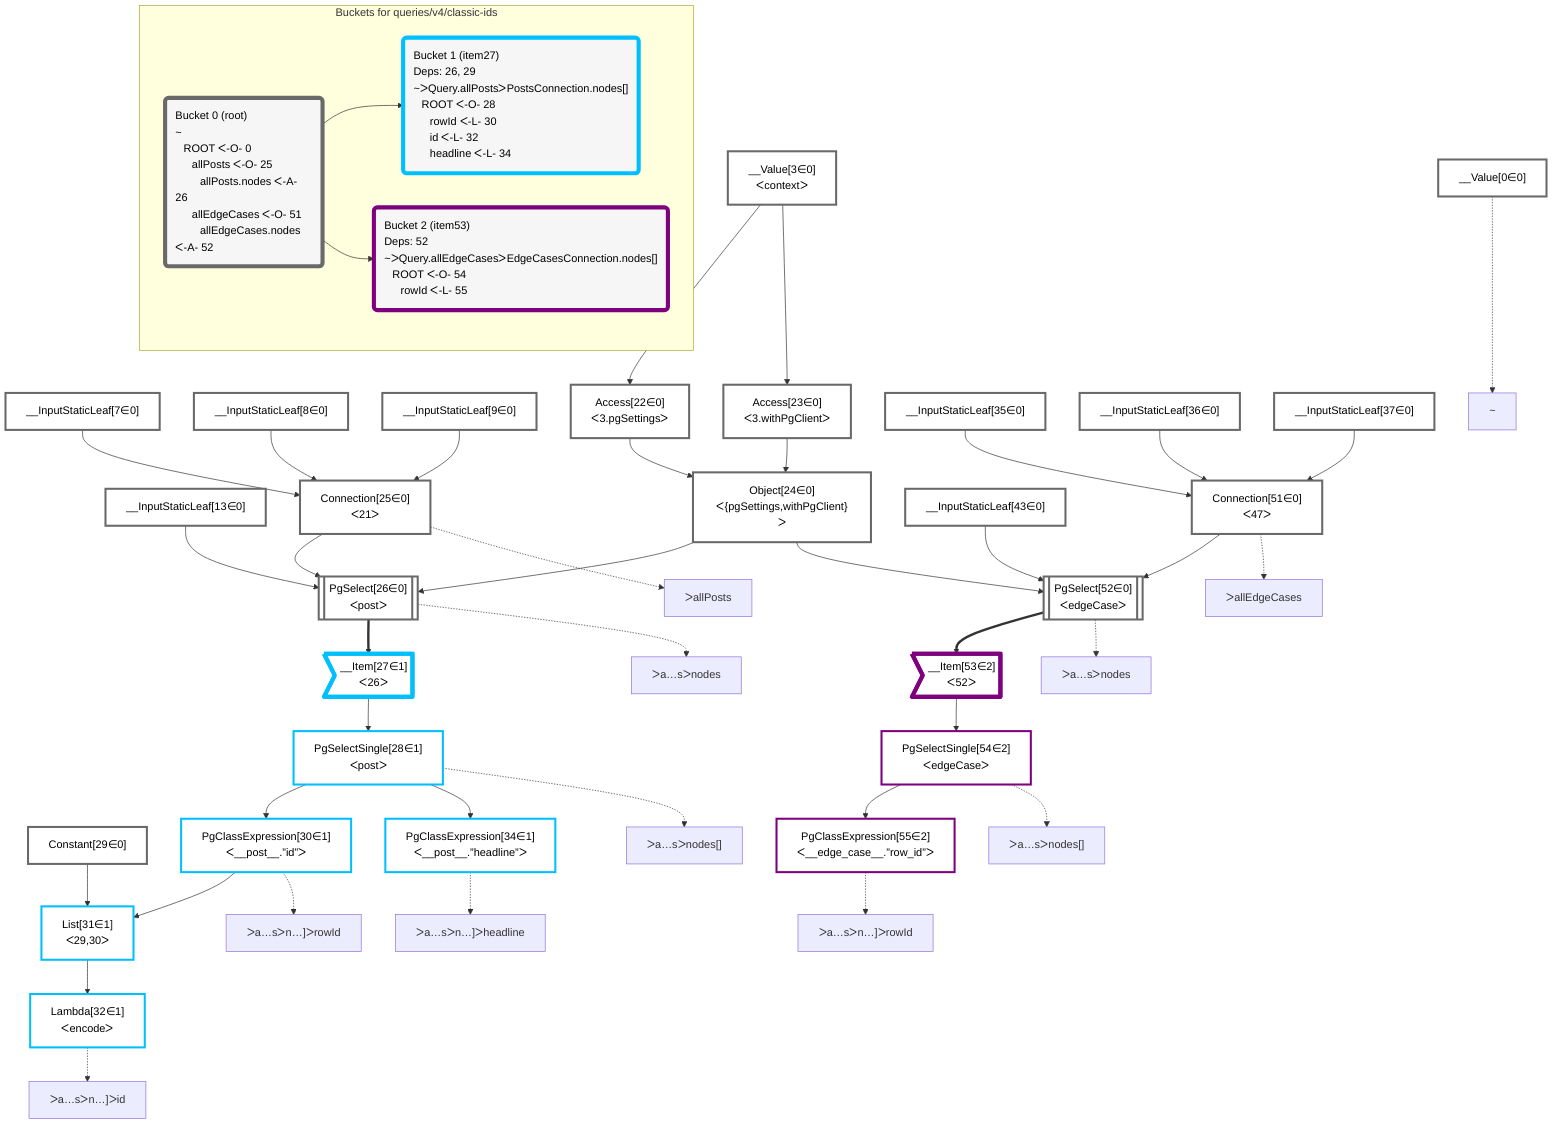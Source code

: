 graph TD
    classDef path fill:#eee,stroke:#000,color:#000
    classDef plan fill:#fff,stroke-width:3px,color:#000
    classDef itemplan fill:#fff,stroke-width:6px,color:#000
    classDef sideeffectplan fill:#f00,stroke-width:6px,color:#000
    classDef bucket fill:#f6f6f6,color:#000,stroke-width:6px,text-align:left


    %% define plans
    __Value0["__Value[0∈0]"]:::plan
    __Value3["__Value[3∈0]<br />ᐸcontextᐳ"]:::plan
    __InputStaticLeaf7["__InputStaticLeaf[7∈0]"]:::plan
    __InputStaticLeaf8["__InputStaticLeaf[8∈0]"]:::plan
    __InputStaticLeaf9["__InputStaticLeaf[9∈0]"]:::plan
    __InputStaticLeaf13["__InputStaticLeaf[13∈0]"]:::plan
    Access22["Access[22∈0]<br />ᐸ3.pgSettingsᐳ"]:::plan
    Access23["Access[23∈0]<br />ᐸ3.withPgClientᐳ"]:::plan
    Object24["Object[24∈0]<br />ᐸ{pgSettings,withPgClient}ᐳ"]:::plan
    Connection25["Connection[25∈0]<br />ᐸ21ᐳ"]:::plan
    PgSelect26[["PgSelect[26∈0]<br />ᐸpostᐳ"]]:::plan
    __Item27>"__Item[27∈1]<br />ᐸ26ᐳ"]:::itemplan
    PgSelectSingle28["PgSelectSingle[28∈1]<br />ᐸpostᐳ"]:::plan
    Constant29["Constant[29∈0]"]:::plan
    PgClassExpression30["PgClassExpression[30∈1]<br />ᐸ__post__.”id”ᐳ"]:::plan
    List31["List[31∈1]<br />ᐸ29,30ᐳ"]:::plan
    Lambda32["Lambda[32∈1]<br />ᐸencodeᐳ"]:::plan
    PgClassExpression34["PgClassExpression[34∈1]<br />ᐸ__post__.”headline”ᐳ"]:::plan
    __InputStaticLeaf35["__InputStaticLeaf[35∈0]"]:::plan
    __InputStaticLeaf36["__InputStaticLeaf[36∈0]"]:::plan
    __InputStaticLeaf37["__InputStaticLeaf[37∈0]"]:::plan
    __InputStaticLeaf43["__InputStaticLeaf[43∈0]"]:::plan
    Connection51["Connection[51∈0]<br />ᐸ47ᐳ"]:::plan
    PgSelect52[["PgSelect[52∈0]<br />ᐸedgeCaseᐳ"]]:::plan
    __Item53>"__Item[53∈2]<br />ᐸ52ᐳ"]:::itemplan
    PgSelectSingle54["PgSelectSingle[54∈2]<br />ᐸedgeCaseᐳ"]:::plan
    PgClassExpression55["PgClassExpression[55∈2]<br />ᐸ__edge_case__.”row_id”ᐳ"]:::plan

    %% plan dependencies
    __Value3 --> Access22
    __Value3 --> Access23
    Access22 & Access23 --> Object24
    __InputStaticLeaf7 & __InputStaticLeaf8 & __InputStaticLeaf9 --> Connection25
    Object24 & __InputStaticLeaf13 & Connection25 --> PgSelect26
    PgSelect26 ==> __Item27
    __Item27 --> PgSelectSingle28
    PgSelectSingle28 --> PgClassExpression30
    Constant29 & PgClassExpression30 --> List31
    List31 --> Lambda32
    PgSelectSingle28 --> PgClassExpression34
    __InputStaticLeaf35 & __InputStaticLeaf36 & __InputStaticLeaf37 --> Connection51
    Object24 & __InputStaticLeaf43 & Connection51 --> PgSelect52
    PgSelect52 ==> __Item53
    __Item53 --> PgSelectSingle54
    PgSelectSingle54 --> PgClassExpression55

    %% plan-to-path relationships
    P0["~"]
    __Value0 -.-> P0
    P25["ᐳallPosts"]
    Connection25 -.-> P25
    P26["ᐳa…sᐳnodes"]
    PgSelect26 -.-> P26
    P28["ᐳa…sᐳnodes[]"]
    PgSelectSingle28 -.-> P28
    P30["ᐳa…sᐳn…]ᐳrowId"]
    PgClassExpression30 -.-> P30
    P32["ᐳa…sᐳn…]ᐳid"]
    Lambda32 -.-> P32
    P34["ᐳa…sᐳn…]ᐳheadline"]
    PgClassExpression34 -.-> P34
    P51["ᐳallEdgeCases"]
    Connection51 -.-> P51
    P52["ᐳa…sᐳnodes"]
    PgSelect52 -.-> P52
    P54["ᐳa…sᐳnodes[]"]
    PgSelectSingle54 -.-> P54
    P55["ᐳa…sᐳn…]ᐳrowId"]
    PgClassExpression55 -.-> P55

    subgraph "Buckets for queries/v4/classic-ids"
    Bucket0("Bucket 0 (root)<br />~<br />⠀ROOT ᐸ-O- 0<br />⠀⠀allPosts ᐸ-O- 25<br />⠀⠀⠀allPosts.nodes ᐸ-A- 26<br />⠀⠀allEdgeCases ᐸ-O- 51<br />⠀⠀⠀allEdgeCases.nodes ᐸ-A- 52"):::bucket
    classDef bucket0 stroke:#696969
    class Bucket0,__Value0,__Value3,__InputStaticLeaf7,__InputStaticLeaf8,__InputStaticLeaf9,__InputStaticLeaf13,Access22,Access23,Object24,Connection25,PgSelect26,Constant29,__InputStaticLeaf35,__InputStaticLeaf36,__InputStaticLeaf37,__InputStaticLeaf43,Connection51,PgSelect52 bucket0
    Bucket1("Bucket 1 (item27)<br />Deps: 26, 29<br />~ᐳQuery.allPostsᐳPostsConnection.nodes[]<br />⠀ROOT ᐸ-O- 28<br />⠀⠀rowId ᐸ-L- 30<br />⠀⠀id ᐸ-L- 32<br />⠀⠀headline ᐸ-L- 34"):::bucket
    classDef bucket1 stroke:#00bfff
    class Bucket1,__Item27,PgSelectSingle28,PgClassExpression30,List31,Lambda32,PgClassExpression34 bucket1
    Bucket2("Bucket 2 (item53)<br />Deps: 52<br />~ᐳQuery.allEdgeCasesᐳEdgeCasesConnection.nodes[]<br />⠀ROOT ᐸ-O- 54<br />⠀⠀rowId ᐸ-L- 55"):::bucket
    classDef bucket2 stroke:#7f007f
    class Bucket2,__Item53,PgSelectSingle54,PgClassExpression55 bucket2
    Bucket0 --> Bucket1 & Bucket2
    end